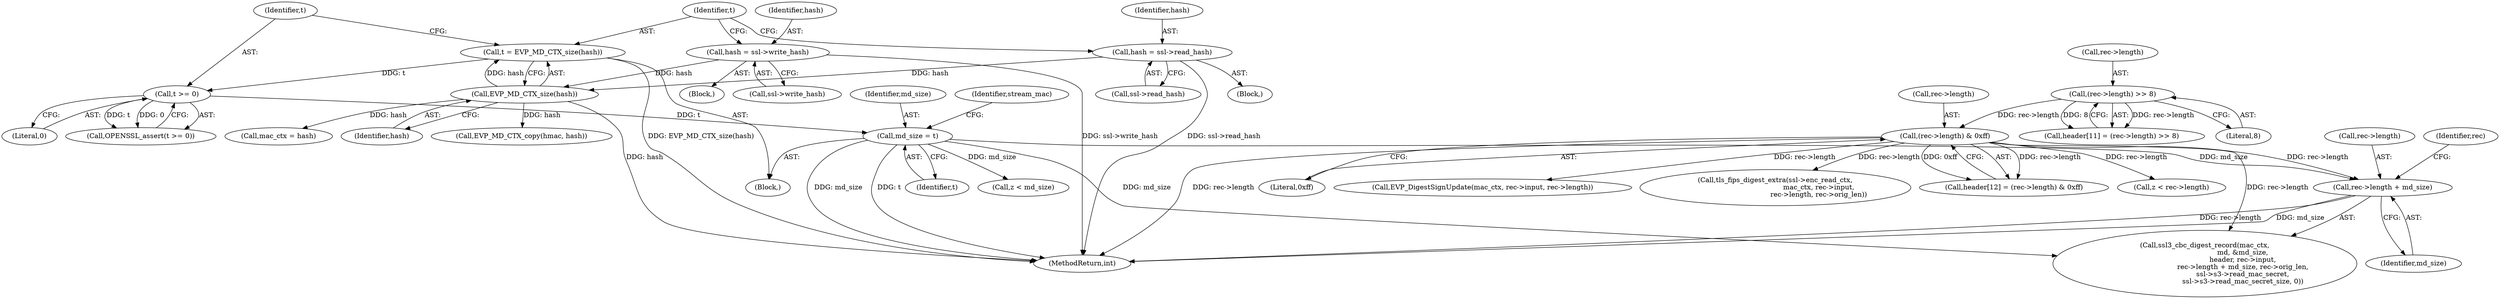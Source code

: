 digraph "0_openssl_4ad93618d26a3ea23d36ad5498ff4f59eff3a4d2_3@pointer" {
"1000314" [label="(Call,rec->length + md_size)"];
"1000280" [label="(Call,(rec->length) & 0xff)"];
"1000271" [label="(Call,(rec->length) >> 8)"];
"1000172" [label="(Call,md_size = t)"];
"1000169" [label="(Call,t >= 0)"];
"1000164" [label="(Call,t = EVP_MD_CTX_size(hash))"];
"1000166" [label="(Call,EVP_MD_CTX_size(hash))"];
"1000159" [label="(Call,hash = ssl->read_hash)"];
"1000145" [label="(Call,hash = ssl->write_hash)"];
"1000108" [label="(Block,)"];
"1000267" [label="(Call,header[11] = (rec->length) >> 8)"];
"1000170" [label="(Identifier,t)"];
"1000145" [label="(Call,hash = ssl->write_hash)"];
"1000315" [label="(Call,rec->length)"];
"1000151" [label="(Block,)"];
"1000167" [label="(Identifier,hash)"];
"1000166" [label="(Call,EVP_MD_CTX_size(hash))"];
"1000275" [label="(Literal,8)"];
"1000506" [label="(MethodReturn,int)"];
"1000174" [label="(Identifier,t)"];
"1000284" [label="(Literal,0xff)"];
"1000440" [label="(Call,z < rec->length)"];
"1000178" [label="(Call,mac_ctx = hash)"];
"1000276" [label="(Call,header[12] = (rec->length) & 0xff)"];
"1000173" [label="(Identifier,md_size)"];
"1000147" [label="(Call,ssl->write_hash)"];
"1000137" [label="(Block,)"];
"1000320" [label="(Identifier,rec)"];
"1000176" [label="(Identifier,stream_mac)"];
"1000168" [label="(Call,OPENSSL_assert(t >= 0))"];
"1000318" [label="(Identifier,md_size)"];
"1000281" [label="(Call,rec->length)"];
"1000272" [label="(Call,rec->length)"];
"1000159" [label="(Call,hash = ssl->read_hash)"];
"1000165" [label="(Identifier,t)"];
"1000172" [label="(Call,md_size = t)"];
"1000192" [label="(Call,EVP_MD_CTX_copy(hmac, hash))"];
"1000353" [label="(Call,EVP_DigestSignUpdate(mac_ctx, rec->input, rec->length))"];
"1000161" [label="(Call,ssl->read_hash)"];
"1000280" [label="(Call,(rec->length) & 0xff)"];
"1000271" [label="(Call,(rec->length) >> 8)"];
"1000171" [label="(Literal,0)"];
"1000169" [label="(Call,t >= 0)"];
"1000164" [label="(Call,t = EVP_MD_CTX_size(hash))"];
"1000160" [label="(Identifier,hash)"];
"1000386" [label="(Call,tls_fips_digest_extra(ssl->enc_read_ctx,\n                                        mac_ctx, rec->input,\n                                        rec->length, rec->orig_len))"];
"1000146" [label="(Identifier,hash)"];
"1000314" [label="(Call,rec->length + md_size)"];
"1000490" [label="(Call,z < md_size)"];
"1000305" [label="(Call,ssl3_cbc_digest_record(mac_ctx,\n                                   md, &md_size,\n                                   header, rec->input,\n                                   rec->length + md_size, rec->orig_len,\n                                   ssl->s3->read_mac_secret,\n                                   ssl->s3->read_mac_secret_size, 0))"];
"1000314" -> "1000305"  [label="AST: "];
"1000314" -> "1000318"  [label="CFG: "];
"1000315" -> "1000314"  [label="AST: "];
"1000318" -> "1000314"  [label="AST: "];
"1000320" -> "1000314"  [label="CFG: "];
"1000314" -> "1000506"  [label="DDG: rec->length"];
"1000314" -> "1000506"  [label="DDG: md_size"];
"1000280" -> "1000314"  [label="DDG: rec->length"];
"1000172" -> "1000314"  [label="DDG: md_size"];
"1000280" -> "1000276"  [label="AST: "];
"1000280" -> "1000284"  [label="CFG: "];
"1000281" -> "1000280"  [label="AST: "];
"1000284" -> "1000280"  [label="AST: "];
"1000276" -> "1000280"  [label="CFG: "];
"1000280" -> "1000506"  [label="DDG: rec->length"];
"1000280" -> "1000276"  [label="DDG: rec->length"];
"1000280" -> "1000276"  [label="DDG: 0xff"];
"1000271" -> "1000280"  [label="DDG: rec->length"];
"1000280" -> "1000305"  [label="DDG: rec->length"];
"1000280" -> "1000353"  [label="DDG: rec->length"];
"1000280" -> "1000386"  [label="DDG: rec->length"];
"1000280" -> "1000440"  [label="DDG: rec->length"];
"1000271" -> "1000267"  [label="AST: "];
"1000271" -> "1000275"  [label="CFG: "];
"1000272" -> "1000271"  [label="AST: "];
"1000275" -> "1000271"  [label="AST: "];
"1000267" -> "1000271"  [label="CFG: "];
"1000271" -> "1000267"  [label="DDG: rec->length"];
"1000271" -> "1000267"  [label="DDG: 8"];
"1000172" -> "1000108"  [label="AST: "];
"1000172" -> "1000174"  [label="CFG: "];
"1000173" -> "1000172"  [label="AST: "];
"1000174" -> "1000172"  [label="AST: "];
"1000176" -> "1000172"  [label="CFG: "];
"1000172" -> "1000506"  [label="DDG: md_size"];
"1000172" -> "1000506"  [label="DDG: t"];
"1000169" -> "1000172"  [label="DDG: t"];
"1000172" -> "1000305"  [label="DDG: md_size"];
"1000172" -> "1000490"  [label="DDG: md_size"];
"1000169" -> "1000168"  [label="AST: "];
"1000169" -> "1000171"  [label="CFG: "];
"1000170" -> "1000169"  [label="AST: "];
"1000171" -> "1000169"  [label="AST: "];
"1000168" -> "1000169"  [label="CFG: "];
"1000169" -> "1000168"  [label="DDG: t"];
"1000169" -> "1000168"  [label="DDG: 0"];
"1000164" -> "1000169"  [label="DDG: t"];
"1000164" -> "1000108"  [label="AST: "];
"1000164" -> "1000166"  [label="CFG: "];
"1000165" -> "1000164"  [label="AST: "];
"1000166" -> "1000164"  [label="AST: "];
"1000170" -> "1000164"  [label="CFG: "];
"1000164" -> "1000506"  [label="DDG: EVP_MD_CTX_size(hash)"];
"1000166" -> "1000164"  [label="DDG: hash"];
"1000166" -> "1000167"  [label="CFG: "];
"1000167" -> "1000166"  [label="AST: "];
"1000166" -> "1000506"  [label="DDG: hash"];
"1000159" -> "1000166"  [label="DDG: hash"];
"1000145" -> "1000166"  [label="DDG: hash"];
"1000166" -> "1000178"  [label="DDG: hash"];
"1000166" -> "1000192"  [label="DDG: hash"];
"1000159" -> "1000151"  [label="AST: "];
"1000159" -> "1000161"  [label="CFG: "];
"1000160" -> "1000159"  [label="AST: "];
"1000161" -> "1000159"  [label="AST: "];
"1000165" -> "1000159"  [label="CFG: "];
"1000159" -> "1000506"  [label="DDG: ssl->read_hash"];
"1000145" -> "1000137"  [label="AST: "];
"1000145" -> "1000147"  [label="CFG: "];
"1000146" -> "1000145"  [label="AST: "];
"1000147" -> "1000145"  [label="AST: "];
"1000165" -> "1000145"  [label="CFG: "];
"1000145" -> "1000506"  [label="DDG: ssl->write_hash"];
}
